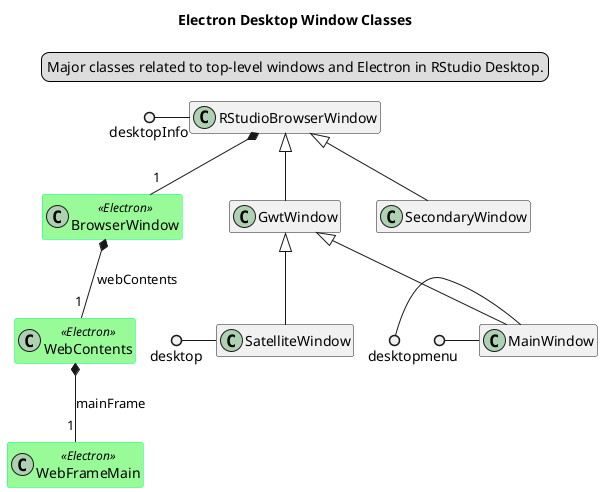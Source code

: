 @startuml
title Electron Desktop Window Classes
legend top center
Major classes related to top-level windows and Electron in RStudio Desktop.
endlegend

hide empty members

skinparam class {
BackgroundColor<<Electron>> PaleGreen
BorderColor<<Electron>> SpringGreen
}

class BrowserWindow << Electron >>
class WebContents << Electron >>
class WebFrameMain << Electron >>

BrowserWindow *-- "1" WebContents : webContents
WebContents *-- "1" WebFrameMain : mainFrame

class RStudioBrowserWindow 
desktopInfo ()- RStudioBrowserWindow 
class GwtWindow extends RStudioBrowserWindow
class SecondaryWindow extends RStudioBrowserWindow
class SatelliteWindow extends GwtWindow
desktop ()- SatelliteWindow
class MainWindow extends GwtWindow
desktop ()- MainWindow
menu ()- MainWindow

RStudioBrowserWindow *-- "1" BrowserWindow

@enduml
